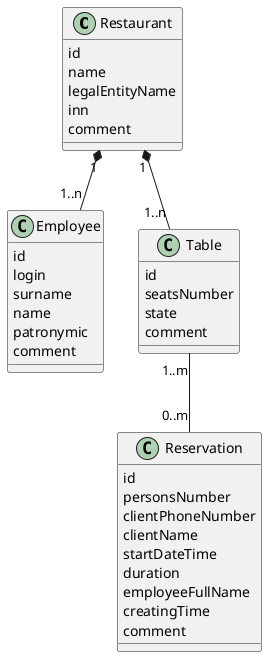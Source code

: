 @startuml Диаграмма классов сущностей

class Restaurant {
    id
    name
    legalEntityName
    inn
    comment
}

class Employee {
    id
    login
    surname
    name
    patronymic
    comment
}

class Table {
    id
    seatsNumber
    state
    comment
}

class Reservation {
    id
    personsNumber
    clientPhoneNumber
    clientName
    startDateTime
    duration
    employeeFullName
    creatingTime
    comment
}

Restaurant "1" *-- "1..n" Employee
Restaurant "1" *-- "1..n" Table
Table "1..m" -- "0..m" Reservation

@enduml